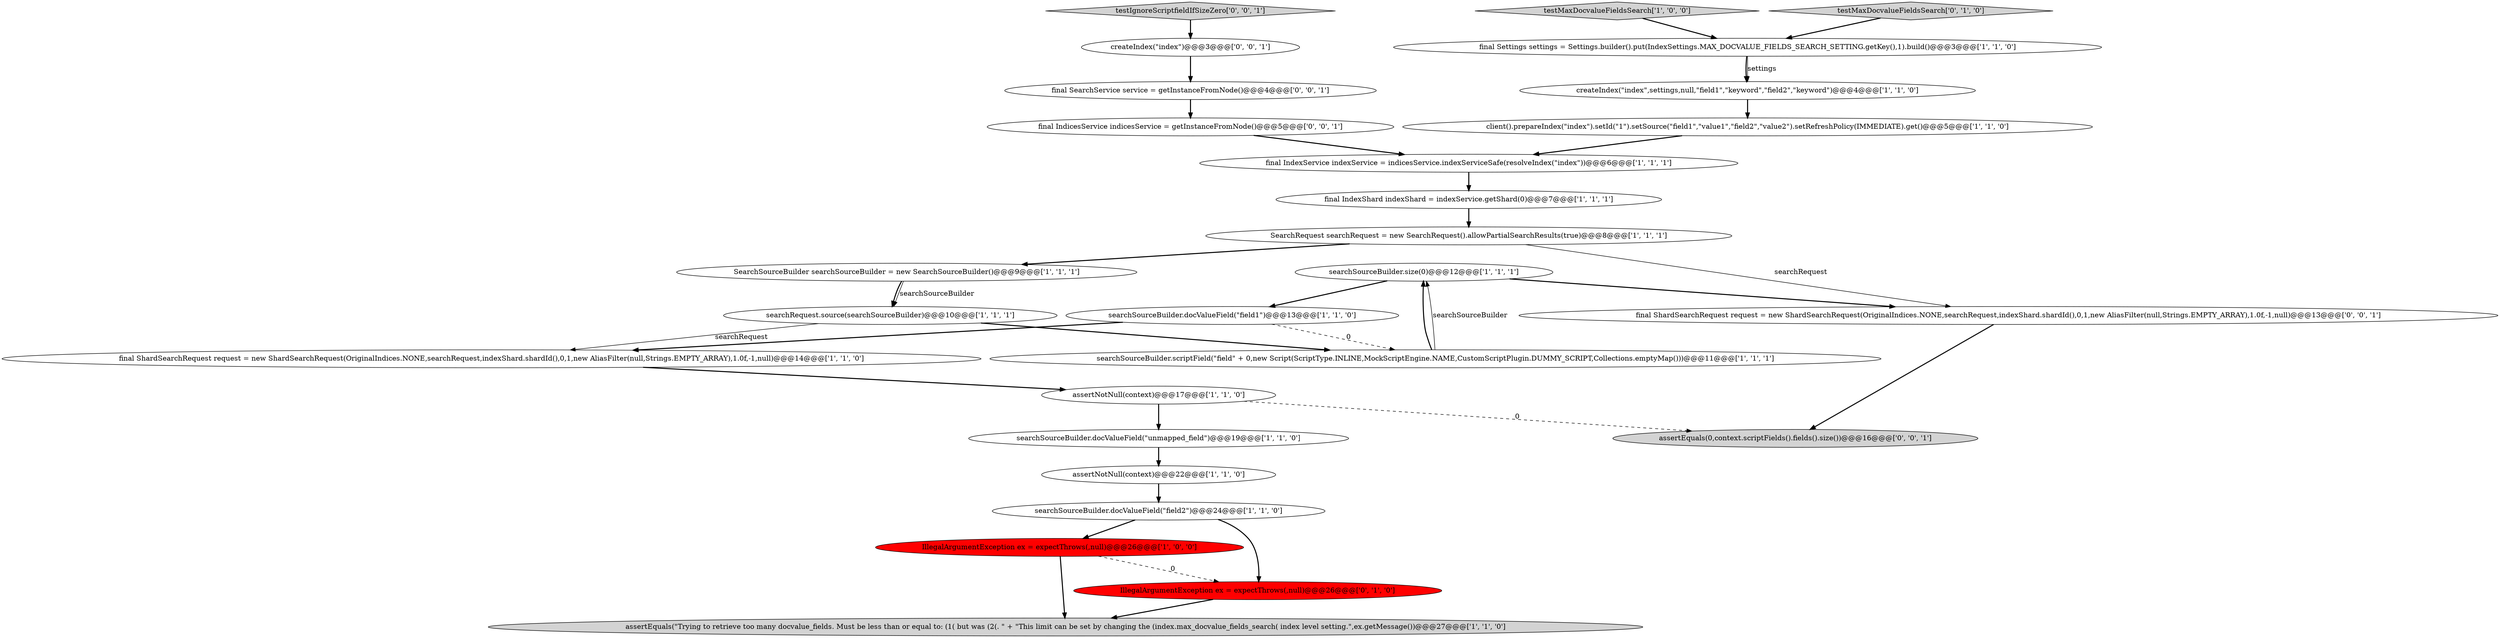 digraph {
11 [style = filled, label = "searchSourceBuilder.size(0)@@@12@@@['1', '1', '1']", fillcolor = white, shape = ellipse image = "AAA0AAABBB1BBB"];
15 [style = filled, label = "final Settings settings = Settings.builder().put(IndexSettings.MAX_DOCVALUE_FIELDS_SEARCH_SETTING.getKey(),1).build()@@@3@@@['1', '1', '0']", fillcolor = white, shape = ellipse image = "AAA0AAABBB1BBB"];
14 [style = filled, label = "searchRequest.source(searchSourceBuilder)@@@10@@@['1', '1', '1']", fillcolor = white, shape = ellipse image = "AAA0AAABBB1BBB"];
23 [style = filled, label = "createIndex(\"index\")@@@3@@@['0', '0', '1']", fillcolor = white, shape = ellipse image = "AAA0AAABBB3BBB"];
0 [style = filled, label = "createIndex(\"index\",settings,null,\"field1\",\"keyword\",\"field2\",\"keyword\")@@@4@@@['1', '1', '0']", fillcolor = white, shape = ellipse image = "AAA0AAABBB1BBB"];
17 [style = filled, label = "searchSourceBuilder.docValueField(\"field1\")@@@13@@@['1', '1', '0']", fillcolor = white, shape = ellipse image = "AAA0AAABBB1BBB"];
18 [style = filled, label = "assertNotNull(context)@@@17@@@['1', '1', '0']", fillcolor = white, shape = ellipse image = "AAA0AAABBB1BBB"];
9 [style = filled, label = "final IndexShard indexShard = indexService.getShard(0)@@@7@@@['1', '1', '1']", fillcolor = white, shape = ellipse image = "AAA0AAABBB1BBB"];
25 [style = filled, label = "final ShardSearchRequest request = new ShardSearchRequest(OriginalIndices.NONE,searchRequest,indexShard.shardId(),0,1,new AliasFilter(null,Strings.EMPTY_ARRAY),1.0f,-1,null)@@@13@@@['0', '0', '1']", fillcolor = white, shape = ellipse image = "AAA0AAABBB3BBB"];
8 [style = filled, label = "IllegalArgumentException ex = expectThrows(,null)@@@26@@@['1', '0', '0']", fillcolor = red, shape = ellipse image = "AAA1AAABBB1BBB"];
22 [style = filled, label = "assertEquals(0,context.scriptFields().fields().size())@@@16@@@['0', '0', '1']", fillcolor = lightgray, shape = ellipse image = "AAA0AAABBB3BBB"];
26 [style = filled, label = "final IndicesService indicesService = getInstanceFromNode()@@@5@@@['0', '0', '1']", fillcolor = white, shape = ellipse image = "AAA0AAABBB3BBB"];
7 [style = filled, label = "client().prepareIndex(\"index\").setId(\"1\").setSource(\"field1\",\"value1\",\"field2\",\"value2\").setRefreshPolicy(IMMEDIATE).get()@@@5@@@['1', '1', '0']", fillcolor = white, shape = ellipse image = "AAA0AAABBB1BBB"];
12 [style = filled, label = "testMaxDocvalueFieldsSearch['1', '0', '0']", fillcolor = lightgray, shape = diamond image = "AAA0AAABBB1BBB"];
6 [style = filled, label = "searchSourceBuilder.docValueField(\"unmapped_field\")@@@19@@@['1', '1', '0']", fillcolor = white, shape = ellipse image = "AAA0AAABBB1BBB"];
13 [style = filled, label = "assertNotNull(context)@@@22@@@['1', '1', '0']", fillcolor = white, shape = ellipse image = "AAA0AAABBB1BBB"];
1 [style = filled, label = "searchSourceBuilder.scriptField(\"field\" + 0,new Script(ScriptType.INLINE,MockScriptEngine.NAME,CustomScriptPlugin.DUMMY_SCRIPT,Collections.emptyMap()))@@@11@@@['1', '1', '1']", fillcolor = white, shape = ellipse image = "AAA0AAABBB1BBB"];
4 [style = filled, label = "final ShardSearchRequest request = new ShardSearchRequest(OriginalIndices.NONE,searchRequest,indexShard.shardId(),0,1,new AliasFilter(null,Strings.EMPTY_ARRAY),1.0f,-1,null)@@@14@@@['1', '1', '0']", fillcolor = white, shape = ellipse image = "AAA0AAABBB1BBB"];
3 [style = filled, label = "SearchSourceBuilder searchSourceBuilder = new SearchSourceBuilder()@@@9@@@['1', '1', '1']", fillcolor = white, shape = ellipse image = "AAA0AAABBB1BBB"];
2 [style = filled, label = "SearchRequest searchRequest = new SearchRequest().allowPartialSearchResults(true)@@@8@@@['1', '1', '1']", fillcolor = white, shape = ellipse image = "AAA0AAABBB1BBB"];
10 [style = filled, label = "assertEquals(\"Trying to retrieve too many docvalue_fields. Must be less than or equal to: (1( but was (2(. \" + \"This limit can be set by changing the (index.max_docvalue_fields_search( index level setting.\",ex.getMessage())@@@27@@@['1', '1', '0']", fillcolor = lightgray, shape = ellipse image = "AAA0AAABBB1BBB"];
16 [style = filled, label = "final IndexService indexService = indicesService.indexServiceSafe(resolveIndex(\"index\"))@@@6@@@['1', '1', '1']", fillcolor = white, shape = ellipse image = "AAA0AAABBB1BBB"];
21 [style = filled, label = "testIgnoreScriptfieldIfSizeZero['0', '0', '1']", fillcolor = lightgray, shape = diamond image = "AAA0AAABBB3BBB"];
5 [style = filled, label = "searchSourceBuilder.docValueField(\"field2\")@@@24@@@['1', '1', '0']", fillcolor = white, shape = ellipse image = "AAA0AAABBB1BBB"];
19 [style = filled, label = "IllegalArgumentException ex = expectThrows(,null)@@@26@@@['0', '1', '0']", fillcolor = red, shape = ellipse image = "AAA1AAABBB2BBB"];
20 [style = filled, label = "testMaxDocvalueFieldsSearch['0', '1', '0']", fillcolor = lightgray, shape = diamond image = "AAA0AAABBB2BBB"];
24 [style = filled, label = "final SearchService service = getInstanceFromNode()@@@4@@@['0', '0', '1']", fillcolor = white, shape = ellipse image = "AAA0AAABBB3BBB"];
8->19 [style = dashed, label="0"];
5->8 [style = bold, label=""];
8->10 [style = bold, label=""];
25->22 [style = bold, label=""];
9->2 [style = bold, label=""];
18->22 [style = dashed, label="0"];
2->3 [style = bold, label=""];
3->14 [style = bold, label=""];
12->15 [style = bold, label=""];
17->4 [style = bold, label=""];
19->10 [style = bold, label=""];
17->1 [style = dashed, label="0"];
4->18 [style = bold, label=""];
14->1 [style = bold, label=""];
1->11 [style = bold, label=""];
0->7 [style = bold, label=""];
3->14 [style = solid, label="searchSourceBuilder"];
1->11 [style = solid, label="searchSourceBuilder"];
5->19 [style = bold, label=""];
24->26 [style = bold, label=""];
26->16 [style = bold, label=""];
2->25 [style = solid, label="searchRequest"];
23->24 [style = bold, label=""];
18->6 [style = bold, label=""];
6->13 [style = bold, label=""];
15->0 [style = bold, label=""];
7->16 [style = bold, label=""];
14->4 [style = solid, label="searchRequest"];
13->5 [style = bold, label=""];
11->17 [style = bold, label=""];
20->15 [style = bold, label=""];
15->0 [style = solid, label="settings"];
16->9 [style = bold, label=""];
11->25 [style = bold, label=""];
21->23 [style = bold, label=""];
}
